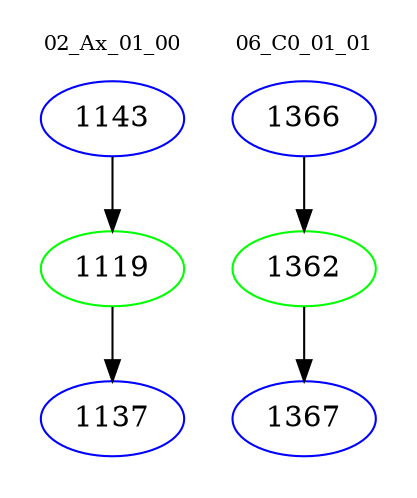 digraph{
subgraph cluster_0 {
color = white
label = "02_Ax_01_00";
fontsize=10;
T0_1143 [label="1143", color="blue"]
T0_1143 -> T0_1119 [color="black"]
T0_1119 [label="1119", color="green"]
T0_1119 -> T0_1137 [color="black"]
T0_1137 [label="1137", color="blue"]
}
subgraph cluster_1 {
color = white
label = "06_C0_01_01";
fontsize=10;
T1_1366 [label="1366", color="blue"]
T1_1366 -> T1_1362 [color="black"]
T1_1362 [label="1362", color="green"]
T1_1362 -> T1_1367 [color="black"]
T1_1367 [label="1367", color="blue"]
}
}
